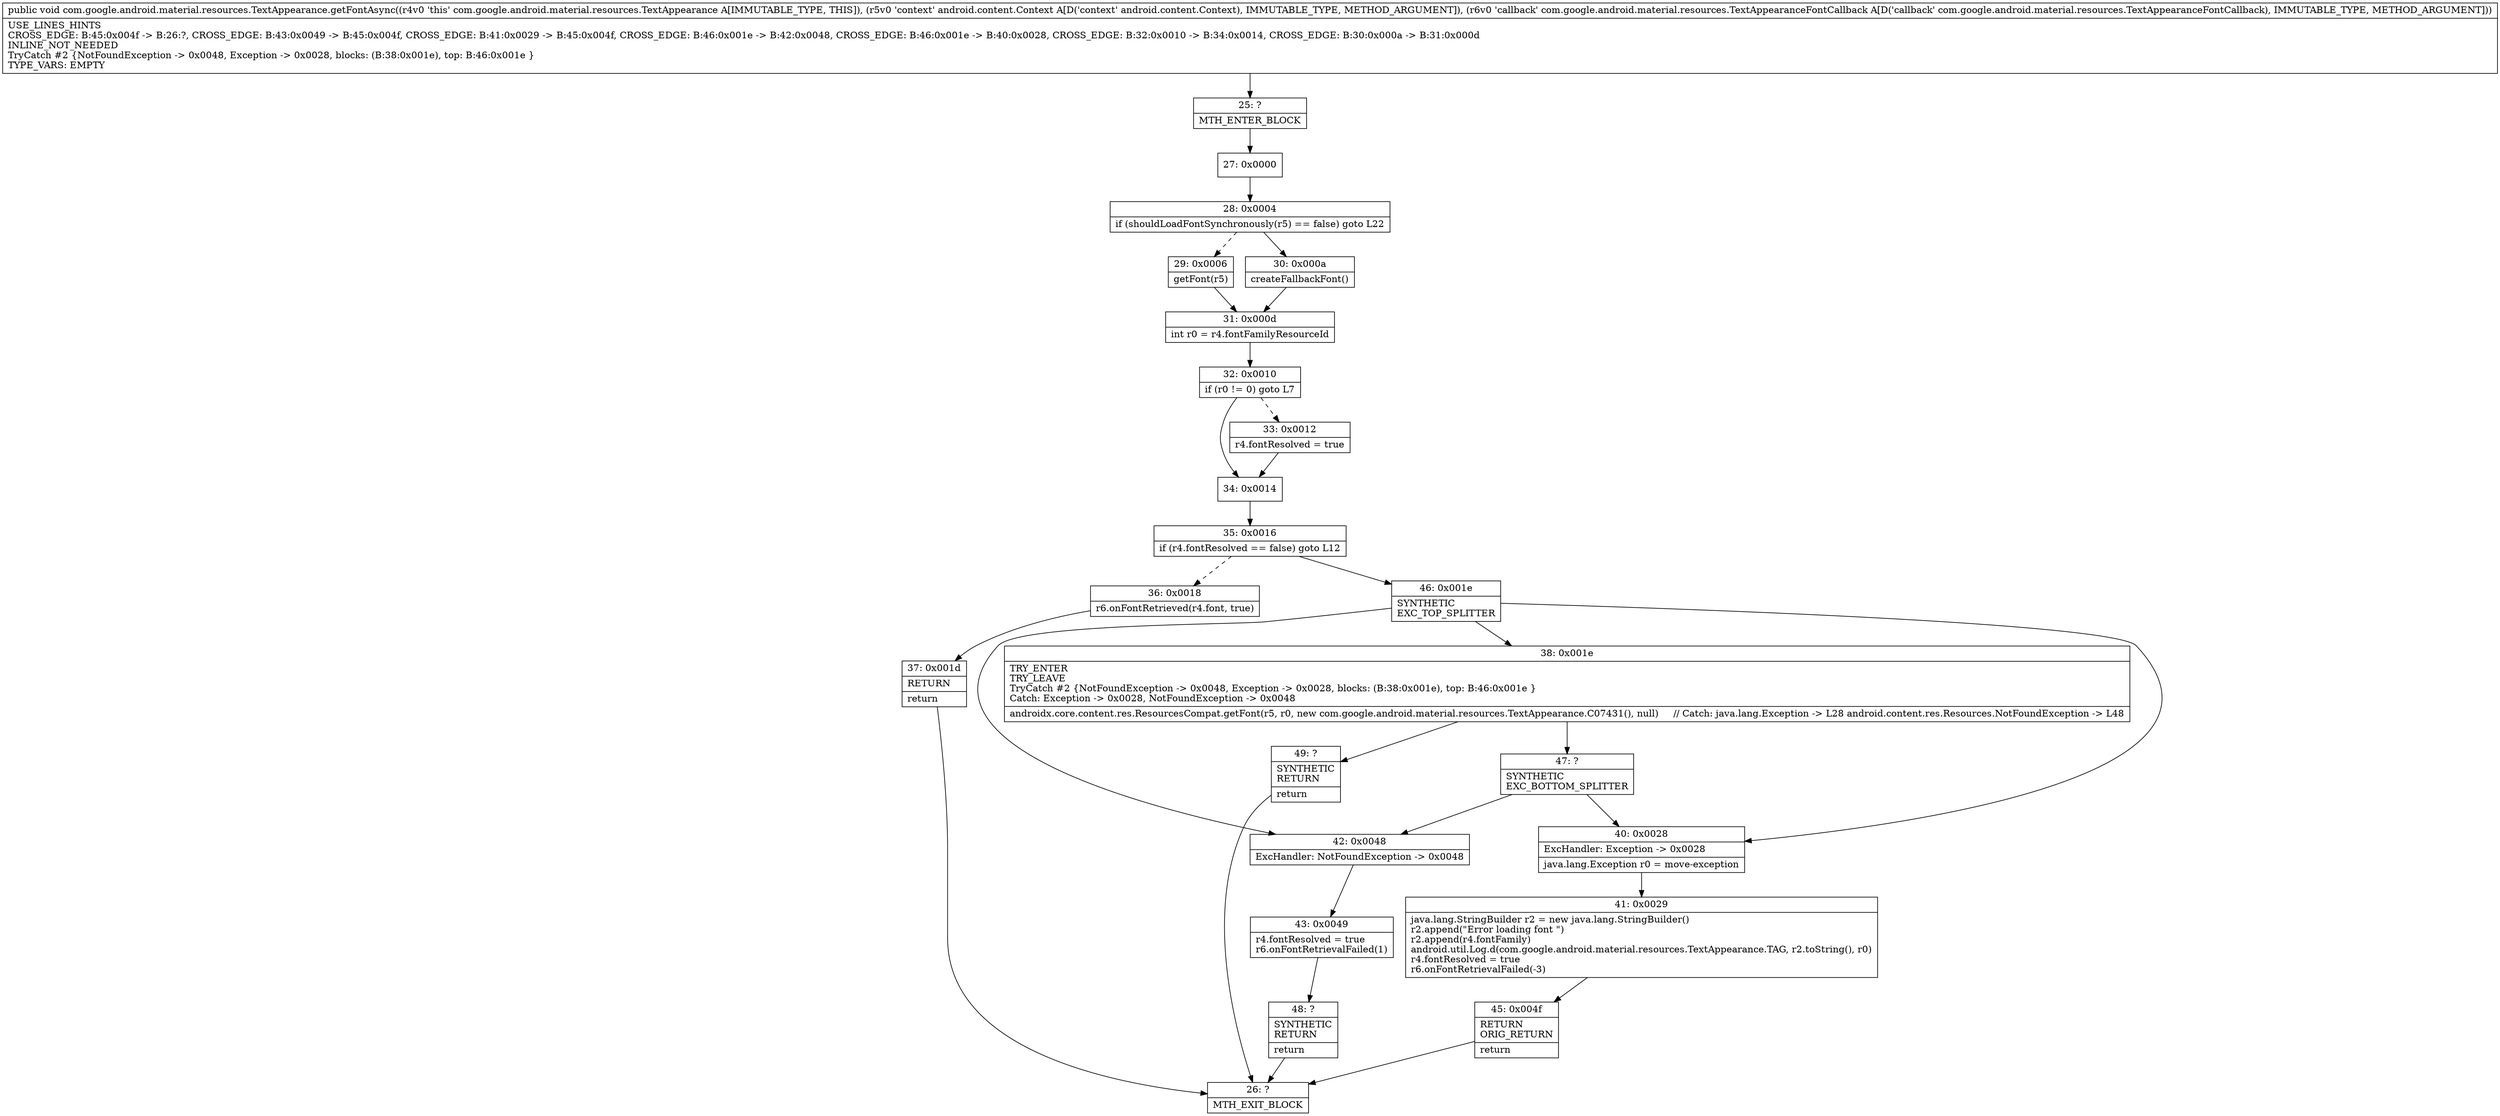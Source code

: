 digraph "CFG forcom.google.android.material.resources.TextAppearance.getFontAsync(Landroid\/content\/Context;Lcom\/google\/android\/material\/resources\/TextAppearanceFontCallback;)V" {
Node_25 [shape=record,label="{25\:\ ?|MTH_ENTER_BLOCK\l}"];
Node_27 [shape=record,label="{27\:\ 0x0000}"];
Node_28 [shape=record,label="{28\:\ 0x0004|if (shouldLoadFontSynchronously(r5) == false) goto L22\l}"];
Node_29 [shape=record,label="{29\:\ 0x0006|getFont(r5)\l}"];
Node_31 [shape=record,label="{31\:\ 0x000d|int r0 = r4.fontFamilyResourceId\l}"];
Node_32 [shape=record,label="{32\:\ 0x0010|if (r0 != 0) goto L7\l}"];
Node_33 [shape=record,label="{33\:\ 0x0012|r4.fontResolved = true\l}"];
Node_34 [shape=record,label="{34\:\ 0x0014}"];
Node_35 [shape=record,label="{35\:\ 0x0016|if (r4.fontResolved == false) goto L12\l}"];
Node_36 [shape=record,label="{36\:\ 0x0018|r6.onFontRetrieved(r4.font, true)\l}"];
Node_37 [shape=record,label="{37\:\ 0x001d|RETURN\l|return\l}"];
Node_26 [shape=record,label="{26\:\ ?|MTH_EXIT_BLOCK\l}"];
Node_46 [shape=record,label="{46\:\ 0x001e|SYNTHETIC\lEXC_TOP_SPLITTER\l}"];
Node_38 [shape=record,label="{38\:\ 0x001e|TRY_ENTER\lTRY_LEAVE\lTryCatch #2 \{NotFoundException \-\> 0x0048, Exception \-\> 0x0028, blocks: (B:38:0x001e), top: B:46:0x001e \}\lCatch: Exception \-\> 0x0028, NotFoundException \-\> 0x0048\l|androidx.core.content.res.ResourcesCompat.getFont(r5, r0, new com.google.android.material.resources.TextAppearance.C07431(), null)     \/\/ Catch: java.lang.Exception \-\> L28 android.content.res.Resources.NotFoundException \-\> L48\l}"];
Node_47 [shape=record,label="{47\:\ ?|SYNTHETIC\lEXC_BOTTOM_SPLITTER\l}"];
Node_49 [shape=record,label="{49\:\ ?|SYNTHETIC\lRETURN\l|return\l}"];
Node_42 [shape=record,label="{42\:\ 0x0048|ExcHandler: NotFoundException \-\> 0x0048\l}"];
Node_43 [shape=record,label="{43\:\ 0x0049|r4.fontResolved = true\lr6.onFontRetrievalFailed(1)\l}"];
Node_48 [shape=record,label="{48\:\ ?|SYNTHETIC\lRETURN\l|return\l}"];
Node_40 [shape=record,label="{40\:\ 0x0028|ExcHandler: Exception \-\> 0x0028\l|java.lang.Exception r0 = move\-exception\l}"];
Node_41 [shape=record,label="{41\:\ 0x0029|java.lang.StringBuilder r2 = new java.lang.StringBuilder()\lr2.append(\"Error loading font \")\lr2.append(r4.fontFamily)\landroid.util.Log.d(com.google.android.material.resources.TextAppearance.TAG, r2.toString(), r0)\lr4.fontResolved = true\lr6.onFontRetrievalFailed(\-3)\l}"];
Node_45 [shape=record,label="{45\:\ 0x004f|RETURN\lORIG_RETURN\l|return\l}"];
Node_30 [shape=record,label="{30\:\ 0x000a|createFallbackFont()\l}"];
MethodNode[shape=record,label="{public void com.google.android.material.resources.TextAppearance.getFontAsync((r4v0 'this' com.google.android.material.resources.TextAppearance A[IMMUTABLE_TYPE, THIS]), (r5v0 'context' android.content.Context A[D('context' android.content.Context), IMMUTABLE_TYPE, METHOD_ARGUMENT]), (r6v0 'callback' com.google.android.material.resources.TextAppearanceFontCallback A[D('callback' com.google.android.material.resources.TextAppearanceFontCallback), IMMUTABLE_TYPE, METHOD_ARGUMENT]))  | USE_LINES_HINTS\lCROSS_EDGE: B:45:0x004f \-\> B:26:?, CROSS_EDGE: B:43:0x0049 \-\> B:45:0x004f, CROSS_EDGE: B:41:0x0029 \-\> B:45:0x004f, CROSS_EDGE: B:46:0x001e \-\> B:42:0x0048, CROSS_EDGE: B:46:0x001e \-\> B:40:0x0028, CROSS_EDGE: B:32:0x0010 \-\> B:34:0x0014, CROSS_EDGE: B:30:0x000a \-\> B:31:0x000d\lINLINE_NOT_NEEDED\lTryCatch #2 \{NotFoundException \-\> 0x0048, Exception \-\> 0x0028, blocks: (B:38:0x001e), top: B:46:0x001e \}\lTYPE_VARS: EMPTY\l}"];
MethodNode -> Node_25;Node_25 -> Node_27;
Node_27 -> Node_28;
Node_28 -> Node_29[style=dashed];
Node_28 -> Node_30;
Node_29 -> Node_31;
Node_31 -> Node_32;
Node_32 -> Node_33[style=dashed];
Node_32 -> Node_34;
Node_33 -> Node_34;
Node_34 -> Node_35;
Node_35 -> Node_36[style=dashed];
Node_35 -> Node_46;
Node_36 -> Node_37;
Node_37 -> Node_26;
Node_46 -> Node_38;
Node_46 -> Node_42;
Node_46 -> Node_40;
Node_38 -> Node_47;
Node_38 -> Node_49;
Node_47 -> Node_42;
Node_47 -> Node_40;
Node_49 -> Node_26;
Node_42 -> Node_43;
Node_43 -> Node_48;
Node_48 -> Node_26;
Node_40 -> Node_41;
Node_41 -> Node_45;
Node_45 -> Node_26;
Node_30 -> Node_31;
}

